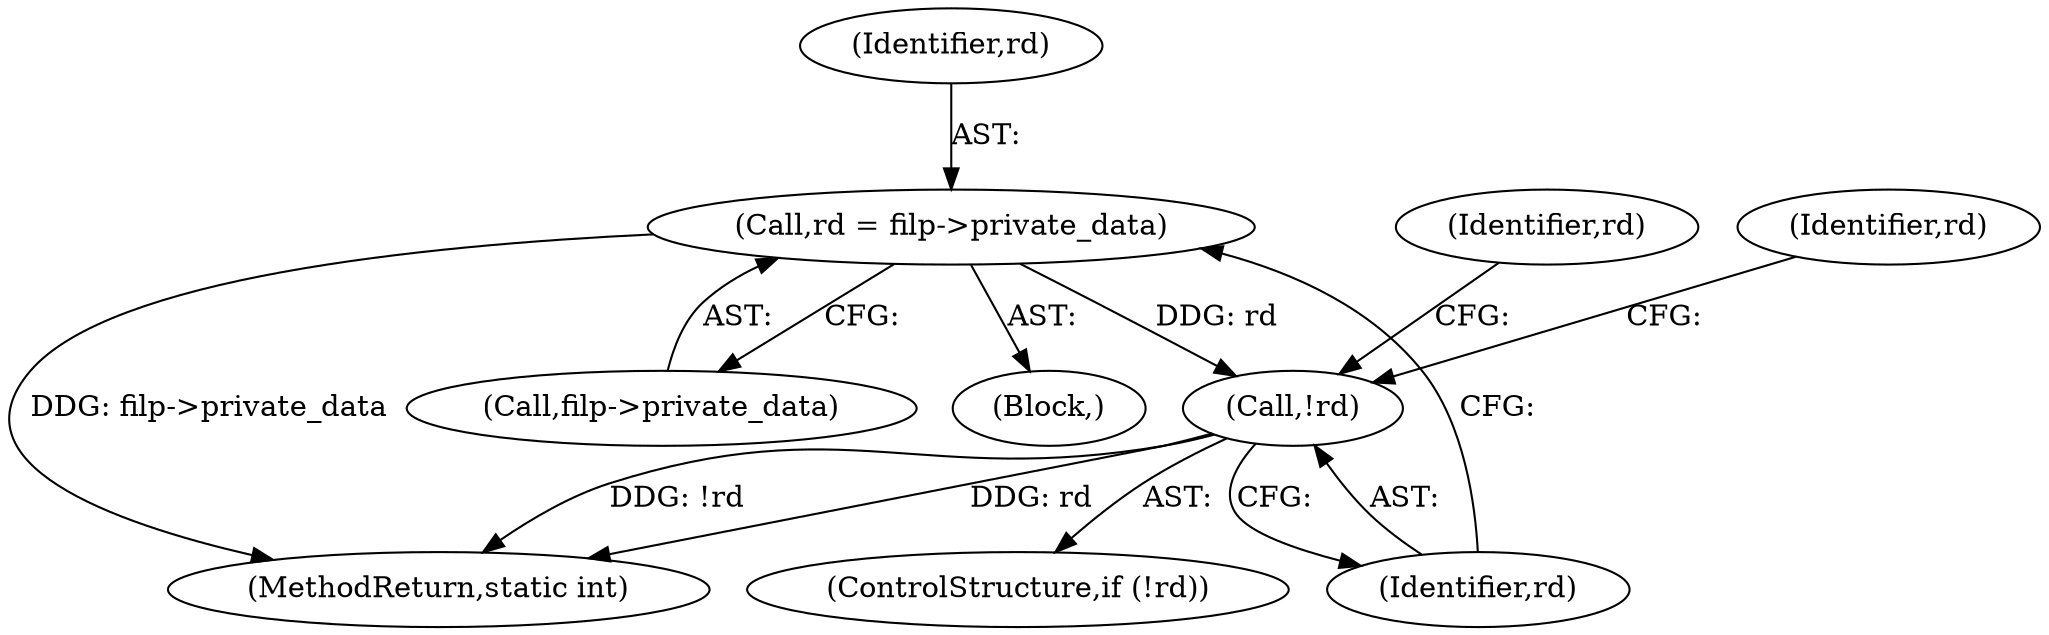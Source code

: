 digraph "0_linux_6f24f892871acc47b40dd594c63606a17c714f77_0@pointer" {
"1000490" [label="(Call,rd = filp->private_data)"];
"1000496" [label="(Call,!rd)"];
"1000491" [label="(Identifier,rd)"];
"1000500" [label="(Identifier,rd)"];
"1000537" [label="(Identifier,rd)"];
"1000492" [label="(Call,filp->private_data)"];
"1000495" [label="(ControlStructure,if (!rd))"];
"1000496" [label="(Call,!rd)"];
"1000550" [label="(MethodReturn,static int)"];
"1000497" [label="(Identifier,rd)"];
"1000490" [label="(Call,rd = filp->private_data)"];
"1000107" [label="(Block,)"];
"1000490" -> "1000107"  [label="AST: "];
"1000490" -> "1000492"  [label="CFG: "];
"1000491" -> "1000490"  [label="AST: "];
"1000492" -> "1000490"  [label="AST: "];
"1000497" -> "1000490"  [label="CFG: "];
"1000490" -> "1000550"  [label="DDG: filp->private_data"];
"1000490" -> "1000496"  [label="DDG: rd"];
"1000496" -> "1000495"  [label="AST: "];
"1000496" -> "1000497"  [label="CFG: "];
"1000497" -> "1000496"  [label="AST: "];
"1000500" -> "1000496"  [label="CFG: "];
"1000537" -> "1000496"  [label="CFG: "];
"1000496" -> "1000550"  [label="DDG: !rd"];
"1000496" -> "1000550"  [label="DDG: rd"];
}
